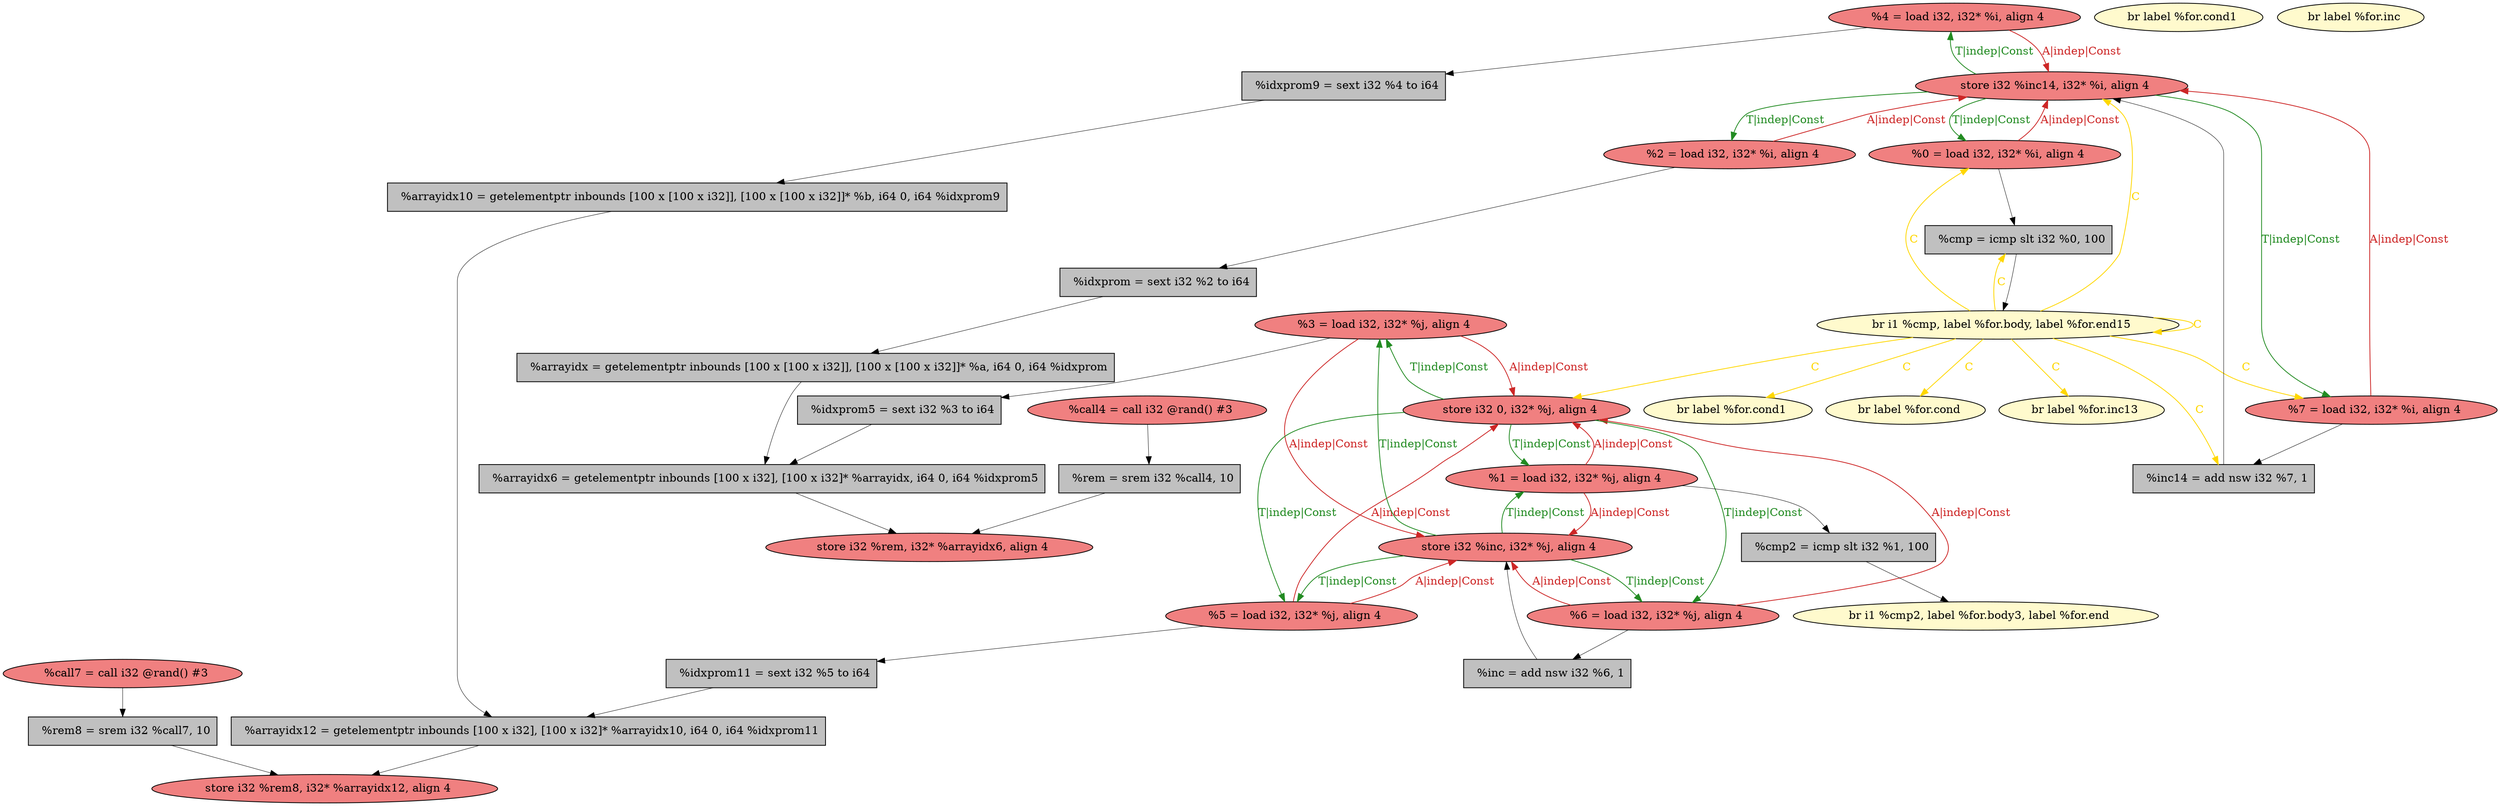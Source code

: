 
digraph G {


node1214 [fillcolor=grey,label="  %arrayidx = getelementptr inbounds [100 x [100 x i32]], [100 x [100 x i32]]* %a, i64 0, i64 %idxprom",shape=rectangle,style=filled ]
node1213 [fillcolor=grey,label="  %rem8 = srem i32 %call7, 10",shape=rectangle,style=filled ]
node1215 [fillcolor=lemonchiffon,label="  br label %for.cond1",shape=ellipse,style=filled ]
node1208 [fillcolor=lightcoral,label="  %3 = load i32, i32* %j, align 4",shape=ellipse,style=filled ]
node1204 [fillcolor=lightcoral,label="  %5 = load i32, i32* %j, align 4",shape=ellipse,style=filled ]
node1216 [fillcolor=lemonchiffon,label="  br i1 %cmp, label %for.body, label %for.end15",shape=ellipse,style=filled ]
node1203 [fillcolor=grey,label="  %arrayidx10 = getelementptr inbounds [100 x [100 x i32]], [100 x [100 x i32]]* %b, i64 0, i64 %idxprom9",shape=rectangle,style=filled ]
node1207 [fillcolor=lightcoral,label="  store i32 %rem8, i32* %arrayidx12, align 4",shape=ellipse,style=filled ]
node1202 [fillcolor=grey,label="  %idxprom5 = sext i32 %3 to i64",shape=rectangle,style=filled ]
node1200 [fillcolor=lightcoral,label="  %0 = load i32, i32* %i, align 4",shape=ellipse,style=filled ]
node1201 [fillcolor=lightcoral,label="  %4 = load i32, i32* %i, align 4",shape=ellipse,style=filled ]
node1198 [fillcolor=lightcoral,label="  %6 = load i32, i32* %j, align 4",shape=ellipse,style=filled ]
node1197 [fillcolor=grey,label="  %idxprom11 = sext i32 %5 to i64",shape=rectangle,style=filled ]
node1186 [fillcolor=lightcoral,label="  store i32 %inc14, i32* %i, align 4",shape=ellipse,style=filled ]
node1183 [fillcolor=lightcoral,label="  %call4 = call i32 @rand() #3",shape=ellipse,style=filled ]
node1199 [fillcolor=lightcoral,label="  store i32 0, i32* %j, align 4",shape=ellipse,style=filled ]
node1194 [fillcolor=grey,label="  %idxprom = sext i32 %2 to i64",shape=rectangle,style=filled ]
node1212 [fillcolor=lemonchiffon,label="  br i1 %cmp2, label %for.body3, label %for.end",shape=ellipse,style=filled ]
node1181 [fillcolor=lightcoral,label="  %2 = load i32, i32* %i, align 4",shape=ellipse,style=filled ]
node1182 [fillcolor=grey,label="  %rem = srem i32 %call4, 10",shape=rectangle,style=filled ]
node1187 [fillcolor=lightcoral,label="  store i32 %inc, i32* %j, align 4",shape=ellipse,style=filled ]
node1209 [fillcolor=grey,label="  %arrayidx12 = getelementptr inbounds [100 x i32], [100 x i32]* %arrayidx10, i64 0, i64 %idxprom11",shape=rectangle,style=filled ]
node1185 [fillcolor=lemonchiffon,label="  br label %for.cond1",shape=ellipse,style=filled ]
node1192 [fillcolor=lemonchiffon,label="  br label %for.inc",shape=ellipse,style=filled ]
node1188 [fillcolor=grey,label="  %inc14 = add nsw i32 %7, 1",shape=rectangle,style=filled ]
node1210 [fillcolor=lightcoral,label="  %call7 = call i32 @rand() #3",shape=ellipse,style=filled ]
node1205 [fillcolor=lightcoral,label="  %1 = load i32, i32* %j, align 4",shape=ellipse,style=filled ]
node1196 [fillcolor=grey,label="  %cmp = icmp slt i32 %0, 100",shape=rectangle,style=filled ]
node1190 [fillcolor=lightcoral,label="  %7 = load i32, i32* %i, align 4",shape=ellipse,style=filled ]
node1184 [fillcolor=lemonchiffon,label="  br label %for.cond",shape=ellipse,style=filled ]
node1191 [fillcolor=lemonchiffon,label="  br label %for.inc13",shape=ellipse,style=filled ]
node1211 [fillcolor=lightcoral,label="  store i32 %rem, i32* %arrayidx6, align 4",shape=ellipse,style=filled ]
node1189 [fillcolor=grey,label="  %inc = add nsw i32 %6, 1",shape=rectangle,style=filled ]
node1193 [fillcolor=grey,label="  %cmp2 = icmp slt i32 %1, 100",shape=rectangle,style=filled ]
node1206 [fillcolor=grey,label="  %idxprom9 = sext i32 %4 to i64",shape=rectangle,style=filled ]
node1195 [fillcolor=grey,label="  %arrayidx6 = getelementptr inbounds [100 x i32], [100 x i32]* %arrayidx, i64 0, i64 %idxprom5",shape=rectangle,style=filled ]

node1187->node1204 [style=solid,color=forestgreen,label="T|indep|Const",penwidth=1.0,fontcolor=forestgreen ]
node1199->node1198 [style=solid,color=forestgreen,label="T|indep|Const",penwidth=1.0,fontcolor=forestgreen ]
node1198->node1199 [style=solid,color=firebrick3,label="A|indep|Const",penwidth=1.0,fontcolor=firebrick3 ]
node1196->node1216 [style=solid,color=black,label="",penwidth=0.5,fontcolor=black ]
node1208->node1199 [style=solid,color=firebrick3,label="A|indep|Const",penwidth=1.0,fontcolor=firebrick3 ]
node1216->node1196 [style=solid,color=gold,label="C",penwidth=1.0,fontcolor=gold ]
node1198->node1189 [style=solid,color=black,label="",penwidth=0.5,fontcolor=black ]
node1182->node1211 [style=solid,color=black,label="",penwidth=0.5,fontcolor=black ]
node1213->node1207 [style=solid,color=black,label="",penwidth=0.5,fontcolor=black ]
node1193->node1212 [style=solid,color=black,label="",penwidth=0.5,fontcolor=black ]
node1216->node1190 [style=solid,color=gold,label="C",penwidth=1.0,fontcolor=gold ]
node1205->node1193 [style=solid,color=black,label="",penwidth=0.5,fontcolor=black ]
node1210->node1213 [style=solid,color=black,label="",penwidth=0.5,fontcolor=black ]
node1205->node1187 [style=solid,color=firebrick3,label="A|indep|Const",penwidth=1.0,fontcolor=firebrick3 ]
node1199->node1205 [style=solid,color=forestgreen,label="T|indep|Const",penwidth=1.0,fontcolor=forestgreen ]
node1186->node1190 [style=solid,color=forestgreen,label="T|indep|Const",penwidth=1.0,fontcolor=forestgreen ]
node1200->node1186 [style=solid,color=firebrick3,label="A|indep|Const",penwidth=1.0,fontcolor=firebrick3 ]
node1186->node1201 [style=solid,color=forestgreen,label="T|indep|Const",penwidth=1.0,fontcolor=forestgreen ]
node1201->node1186 [style=solid,color=firebrick3,label="A|indep|Const",penwidth=1.0,fontcolor=firebrick3 ]
node1199->node1204 [style=solid,color=forestgreen,label="T|indep|Const",penwidth=1.0,fontcolor=forestgreen ]
node1190->node1186 [style=solid,color=firebrick3,label="A|indep|Const",penwidth=1.0,fontcolor=firebrick3 ]
node1199->node1208 [style=solid,color=forestgreen,label="T|indep|Const",penwidth=1.0,fontcolor=forestgreen ]
node1186->node1200 [style=solid,color=forestgreen,label="T|indep|Const",penwidth=1.0,fontcolor=forestgreen ]
node1205->node1199 [style=solid,color=firebrick3,label="A|indep|Const",penwidth=1.0,fontcolor=firebrick3 ]
node1216->node1186 [style=solid,color=gold,label="C",penwidth=1.0,fontcolor=gold ]
node1187->node1205 [style=solid,color=forestgreen,label="T|indep|Const",penwidth=1.0,fontcolor=forestgreen ]
node1186->node1181 [style=solid,color=forestgreen,label="T|indep|Const",penwidth=1.0,fontcolor=forestgreen ]
node1216->node1199 [style=solid,color=gold,label="C",penwidth=1.0,fontcolor=gold ]
node1204->node1187 [style=solid,color=firebrick3,label="A|indep|Const",penwidth=1.0,fontcolor=firebrick3 ]
node1183->node1182 [style=solid,color=black,label="",penwidth=0.5,fontcolor=black ]
node1216->node1200 [style=solid,color=gold,label="C",penwidth=1.0,fontcolor=gold ]
node1216->node1191 [style=solid,color=gold,label="C",penwidth=1.0,fontcolor=gold ]
node1181->node1186 [style=solid,color=firebrick3,label="A|indep|Const",penwidth=1.0,fontcolor=firebrick3 ]
node1198->node1187 [style=solid,color=firebrick3,label="A|indep|Const",penwidth=1.0,fontcolor=firebrick3 ]
node1216->node1188 [style=solid,color=gold,label="C",penwidth=1.0,fontcolor=gold ]
node1209->node1207 [style=solid,color=black,label="",penwidth=0.5,fontcolor=black ]
node1200->node1196 [style=solid,color=black,label="",penwidth=0.5,fontcolor=black ]
node1204->node1199 [style=solid,color=firebrick3,label="A|indep|Const",penwidth=1.0,fontcolor=firebrick3 ]
node1208->node1202 [style=solid,color=black,label="",penwidth=0.5,fontcolor=black ]
node1202->node1195 [style=solid,color=black,label="",penwidth=0.5,fontcolor=black ]
node1214->node1195 [style=solid,color=black,label="",penwidth=0.5,fontcolor=black ]
node1203->node1209 [style=solid,color=black,label="",penwidth=0.5,fontcolor=black ]
node1197->node1209 [style=solid,color=black,label="",penwidth=0.5,fontcolor=black ]
node1216->node1216 [style=solid,color=gold,label="C",penwidth=1.0,fontcolor=gold ]
node1216->node1184 [style=solid,color=gold,label="C",penwidth=1.0,fontcolor=gold ]
node1201->node1206 [style=solid,color=black,label="",penwidth=0.5,fontcolor=black ]
node1206->node1203 [style=solid,color=black,label="",penwidth=0.5,fontcolor=black ]
node1216->node1215 [style=solid,color=gold,label="C",penwidth=1.0,fontcolor=gold ]
node1187->node1198 [style=solid,color=forestgreen,label="T|indep|Const",penwidth=1.0,fontcolor=forestgreen ]
node1208->node1187 [style=solid,color=firebrick3,label="A|indep|Const",penwidth=1.0,fontcolor=firebrick3 ]
node1187->node1208 [style=solid,color=forestgreen,label="T|indep|Const",penwidth=1.0,fontcolor=forestgreen ]
node1195->node1211 [style=solid,color=black,label="",penwidth=0.5,fontcolor=black ]
node1204->node1197 [style=solid,color=black,label="",penwidth=0.5,fontcolor=black ]
node1181->node1194 [style=solid,color=black,label="",penwidth=0.5,fontcolor=black ]
node1189->node1187 [style=solid,color=black,label="",penwidth=0.5,fontcolor=black ]
node1188->node1186 [style=solid,color=black,label="",penwidth=0.5,fontcolor=black ]
node1194->node1214 [style=solid,color=black,label="",penwidth=0.5,fontcolor=black ]
node1190->node1188 [style=solid,color=black,label="",penwidth=0.5,fontcolor=black ]


}
